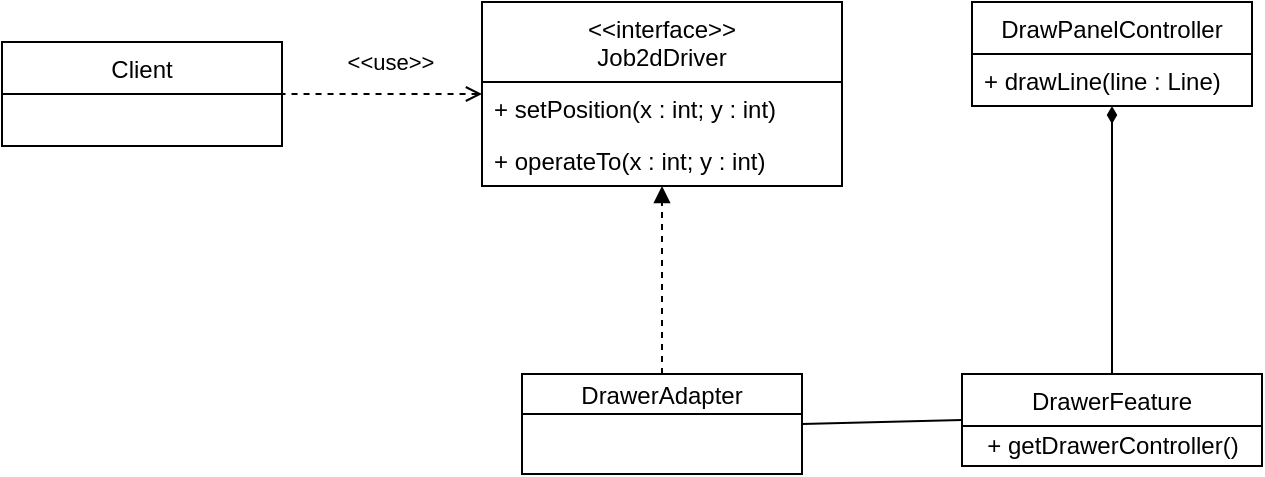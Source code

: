 <mxfile version="13.10.7" type="device"><diagram id="x5tNdiHQHak8jFinEYlm" name="Page-1"><mxGraphModel dx="1422" dy="794" grid="0" gridSize="10" guides="1" tooltips="1" connect="1" arrows="1" fold="1" page="1" pageScale="1" pageWidth="850" pageHeight="1100" math="0" shadow="0"><root><mxCell id="0"/><mxCell id="1" parent="0"/><mxCell id="GwC2BPly4aGDAcm9X2rn-1" value="Client" style="swimlane;fontStyle=0;childLayout=stackLayout;horizontal=1;startSize=26;fillColor=none;horizontalStack=0;resizeParent=1;resizeParentMax=0;resizeLast=0;collapsible=1;marginBottom=0;" vertex="1" parent="1"><mxGeometry x="40" y="210" width="140" height="52" as="geometry"><mxRectangle x="10" y="190" width="60" height="26" as="alternateBounds"/></mxGeometry></mxCell><mxCell id="GwC2BPly4aGDAcm9X2rn-5" value="&lt;&lt;interface&gt;&gt;&#10;Job2dDriver" style="swimlane;fontStyle=0;childLayout=stackLayout;horizontal=1;startSize=40;fillColor=none;horizontalStack=0;resizeParent=1;resizeParentMax=0;resizeLast=0;collapsible=1;marginBottom=0;" vertex="1" parent="1"><mxGeometry x="280" y="190" width="180" height="92" as="geometry"/></mxCell><mxCell id="GwC2BPly4aGDAcm9X2rn-6" value="+ setPosition(x : int; y : int)" style="text;strokeColor=none;fillColor=none;align=left;verticalAlign=top;spacingLeft=4;spacingRight=4;overflow=hidden;rotatable=0;points=[[0,0.5],[1,0.5]];portConstraint=eastwest;" vertex="1" parent="GwC2BPly4aGDAcm9X2rn-5"><mxGeometry y="40" width="180" height="26" as="geometry"/></mxCell><mxCell id="GwC2BPly4aGDAcm9X2rn-8" value="+ operateTo(x : int; y : int)" style="text;strokeColor=none;fillColor=none;align=left;verticalAlign=top;spacingLeft=4;spacingRight=4;overflow=hidden;rotatable=0;points=[[0,0.5],[1,0.5]];portConstraint=eastwest;" vertex="1" parent="GwC2BPly4aGDAcm9X2rn-5"><mxGeometry y="66" width="180" height="26" as="geometry"/></mxCell><mxCell id="GwC2BPly4aGDAcm9X2rn-10" value="DrawerAdapter" style="swimlane;fontStyle=0;childLayout=stackLayout;horizontal=1;startSize=20;fillColor=none;horizontalStack=0;resizeParent=1;resizeParentMax=0;resizeLast=0;collapsible=1;marginBottom=0;" vertex="1" parent="1"><mxGeometry x="300" y="376" width="140" height="50" as="geometry"/></mxCell><mxCell id="GwC2BPly4aGDAcm9X2rn-14" value="DrawPanelController" style="swimlane;fontStyle=0;childLayout=stackLayout;horizontal=1;startSize=26;fillColor=none;horizontalStack=0;resizeParent=1;resizeParentMax=0;resizeLast=0;collapsible=1;marginBottom=0;" vertex="1" parent="1"><mxGeometry x="525" y="190" width="140" height="52" as="geometry"/></mxCell><mxCell id="GwC2BPly4aGDAcm9X2rn-17" value="+ drawLine(line : Line)" style="text;strokeColor=none;fillColor=none;align=left;verticalAlign=top;spacingLeft=4;spacingRight=4;overflow=hidden;rotatable=0;points=[[0,0.5],[1,0.5]];portConstraint=eastwest;" vertex="1" parent="GwC2BPly4aGDAcm9X2rn-14"><mxGeometry y="26" width="140" height="26" as="geometry"/></mxCell><mxCell id="GwC2BPly4aGDAcm9X2rn-19" value="DrawerFeature" style="swimlane;fontStyle=0;childLayout=stackLayout;horizontal=1;startSize=26;fillColor=none;horizontalStack=0;resizeParent=1;resizeParentMax=0;resizeLast=0;collapsible=1;marginBottom=0;" vertex="1" parent="1"><mxGeometry x="520" y="376" width="150" height="46" as="geometry"/></mxCell><mxCell id="GwC2BPly4aGDAcm9X2rn-23" value="+ getDrawerController()" style="text;html=1;align=center;verticalAlign=middle;resizable=0;points=[];autosize=1;" vertex="1" parent="GwC2BPly4aGDAcm9X2rn-19"><mxGeometry y="26" width="150" height="20" as="geometry"/></mxCell><mxCell id="GwC2BPly4aGDAcm9X2rn-24" value="&amp;lt;&amp;lt;use&amp;gt;&amp;gt;" style="endArrow=none;dashed=1;html=1;verticalAlign=middle;horizontal=1;textDirection=ltr;entryX=1;entryY=0.5;entryDx=0;entryDy=0;startArrow=open;startFill=0;" edge="1" parent="1" source="GwC2BPly4aGDAcm9X2rn-5" target="GwC2BPly4aGDAcm9X2rn-1"><mxGeometry x="-0.077" y="-16" width="50" height="50" relative="1" as="geometry"><mxPoint x="650" y="380" as="sourcePoint"/><mxPoint x="600" y="430" as="targetPoint"/><mxPoint as="offset"/></mxGeometry></mxCell><mxCell id="GwC2BPly4aGDAcm9X2rn-25" value="" style="endArrow=block;dashed=1;html=1;startArrow=none;startFill=0;endFill=1;" edge="1" parent="1" source="GwC2BPly4aGDAcm9X2rn-10" target="GwC2BPly4aGDAcm9X2rn-5"><mxGeometry width="50" height="50" relative="1" as="geometry"><mxPoint x="600" y="430" as="sourcePoint"/><mxPoint x="650" y="380" as="targetPoint"/></mxGeometry></mxCell><mxCell id="GwC2BPly4aGDAcm9X2rn-29" value="" style="endArrow=diamondThin;html=1;exitX=0.5;exitY=0;exitDx=0;exitDy=0;endFill=1;" edge="1" parent="1" source="GwC2BPly4aGDAcm9X2rn-19" target="GwC2BPly4aGDAcm9X2rn-14"><mxGeometry width="50" height="50" relative="1" as="geometry"><mxPoint x="570" y="360" as="sourcePoint"/><mxPoint x="620" y="310" as="targetPoint"/></mxGeometry></mxCell><mxCell id="GwC2BPly4aGDAcm9X2rn-30" value="" style="endArrow=none;html=1;exitX=1;exitY=0.5;exitDx=0;exitDy=0;entryX=0;entryY=0.5;entryDx=0;entryDy=0;" edge="1" parent="1" source="GwC2BPly4aGDAcm9X2rn-10" target="GwC2BPly4aGDAcm9X2rn-19"><mxGeometry width="50" height="50" relative="1" as="geometry"><mxPoint x="600" y="430" as="sourcePoint"/><mxPoint x="650" y="380" as="targetPoint"/></mxGeometry></mxCell></root></mxGraphModel></diagram></mxfile>